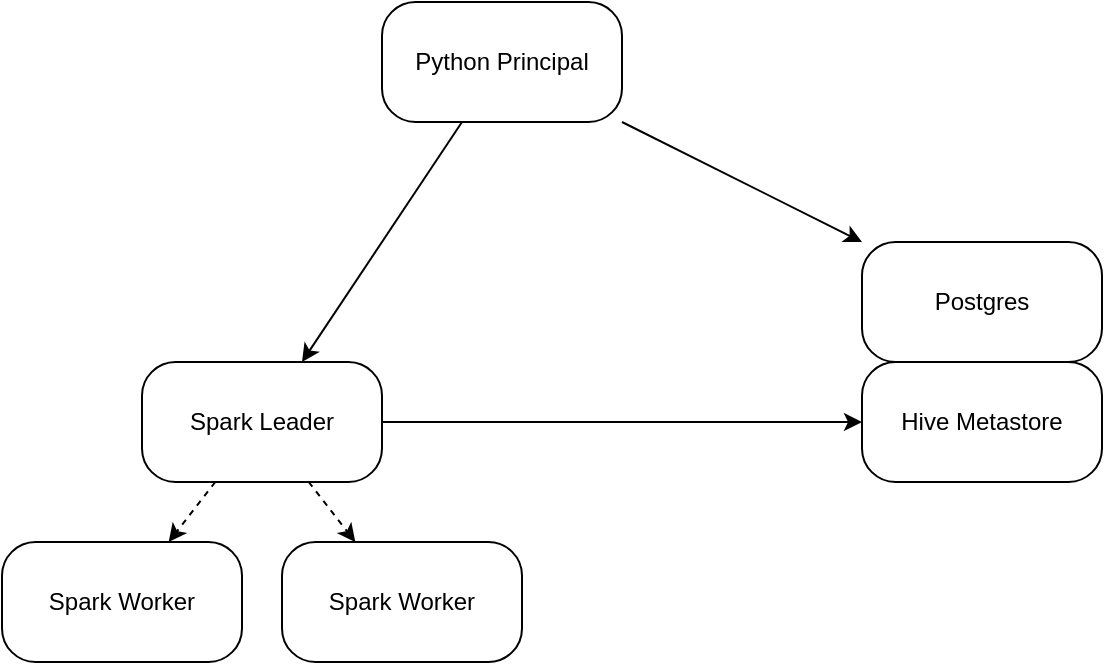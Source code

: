 <mxfile>
    <diagram id="KWkx2UycJ5qSZCwnAvEJ" name="Page-1">
        <mxGraphModel dx="1216" dy="618" grid="1" gridSize="10" guides="1" tooltips="1" connect="1" arrows="1" fold="1" page="1" pageScale="1" pageWidth="850" pageHeight="1100" math="0" shadow="0">
            <root>
                <mxCell id="0"/>
                <mxCell id="1" parent="0"/>
                <mxCell id="10" value="" style="html=1;" edge="1" parent="1" source="6" target="7">
                    <mxGeometry relative="1" as="geometry"/>
                </mxCell>
                <mxCell id="20" style="edgeStyle=none;html=1;" edge="1" parent="1" source="6" target="16">
                    <mxGeometry relative="1" as="geometry"/>
                </mxCell>
                <mxCell id="6" value="Python Principal" style="rounded=1;whiteSpace=wrap;html=1;arcSize=28;" vertex="1" parent="1">
                    <mxGeometry x="280" y="140" width="120" height="60" as="geometry"/>
                </mxCell>
                <mxCell id="13" value="" style="edgeStyle=none;html=1;dashed=1;" edge="1" parent="1" source="7" target="12">
                    <mxGeometry relative="1" as="geometry"/>
                </mxCell>
                <mxCell id="15" value="" style="edgeStyle=none;html=1;dashed=1;" edge="1" parent="1" source="7" target="14">
                    <mxGeometry relative="1" as="geometry"/>
                </mxCell>
                <mxCell id="23" style="edgeStyle=none;html=1;" edge="1" parent="1" source="7" target="21">
                    <mxGeometry relative="1" as="geometry"/>
                </mxCell>
                <mxCell id="7" value="Spark Leader" style="rounded=1;whiteSpace=wrap;html=1;arcSize=28;" vertex="1" parent="1">
                    <mxGeometry x="160" y="320" width="120" height="60" as="geometry"/>
                </mxCell>
                <mxCell id="12" value="Spark Worker" style="rounded=1;whiteSpace=wrap;html=1;arcSize=28;" vertex="1" parent="1">
                    <mxGeometry x="90" y="410" width="120" height="60" as="geometry"/>
                </mxCell>
                <mxCell id="14" value="Spark Worker" style="rounded=1;whiteSpace=wrap;html=1;arcSize=28;" vertex="1" parent="1">
                    <mxGeometry x="230" y="410" width="120" height="60" as="geometry"/>
                </mxCell>
                <mxCell id="16" value="Postgres" style="rounded=1;whiteSpace=wrap;arcSize=28;labelBackgroundColor=none;labelBorderColor=none;html=1;align=center;horizontal=1;" vertex="1" parent="1">
                    <mxGeometry x="520" y="260" width="120" height="60" as="geometry"/>
                </mxCell>
                <mxCell id="21" value="Hive Metastore" style="rounded=1;whiteSpace=wrap;html=1;arcSize=28;" vertex="1" parent="1">
                    <mxGeometry x="520" y="320" width="120" height="60" as="geometry"/>
                </mxCell>
            </root>
        </mxGraphModel>
    </diagram>
</mxfile>